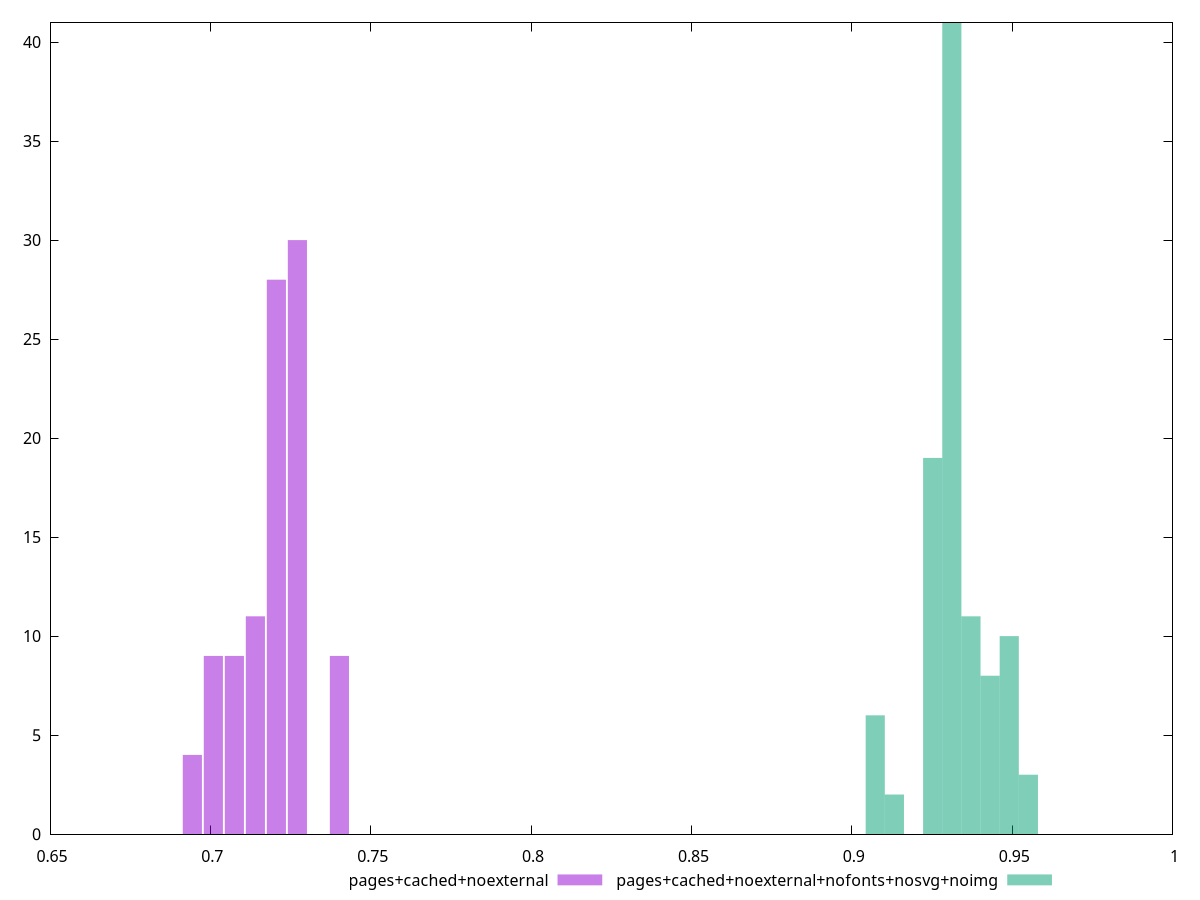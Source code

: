 $_pagesCachedNoexternal <<EOF
0.6943842966204659 4
0.7271382728761483 30
0.7074858871227389 9
0.7140366823738753 11
0.7205874776250119 28
0.7402398633784212 9
0.7009350918716024 9
EOF
$_pagesCachedNoexternalNofontsNosvgNoimg <<EOF
0.9371615073637051 11
0.9311923257881402 41
0.9073155994858801 6
0.9431306889392701 8
0.9252231442125751 19
0.9490998705148351 10
0.9550690520904002 3
0.9132847810614451 2
EOF
set key outside below
set terminal pngcairo
set output "report_00006_2020-11-02T20-21-41.718Z/performance_score/performance_score_pages+cached+noexternal_pages+cached+noexternal+nofonts+nosvg+noimg+hist.png"
set boxwidth 0.005969181575565001
set style fill transparent solid 0.5 noborder
set yrange [0:41]
plot $_pagesCachedNoexternal title "pages+cached+noexternal" with boxes ,$_pagesCachedNoexternalNofontsNosvgNoimg title "pages+cached+noexternal+nofonts+nosvg+noimg" with boxes ,